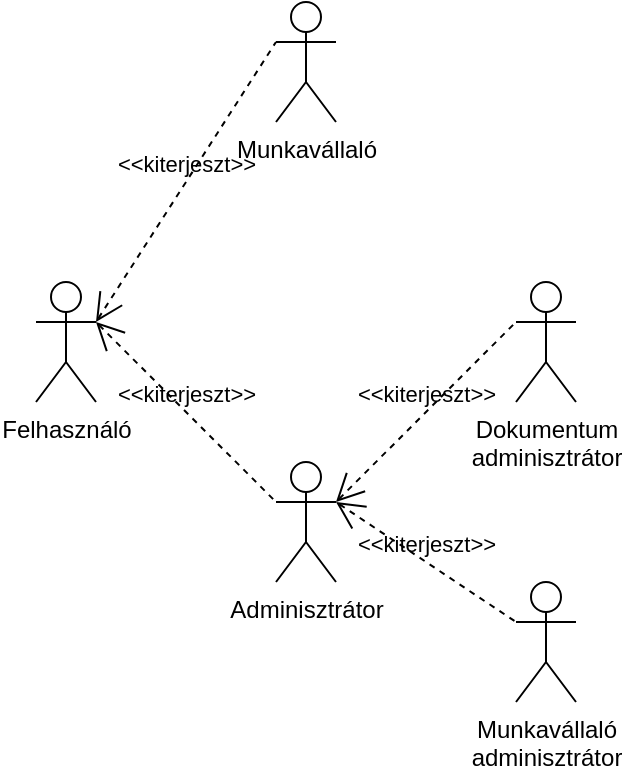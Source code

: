 <mxfile version="14.8.1" type="onedrive"><diagram id="YIMVpMWucBbDTy5D5afM" name="Page-1"><mxGraphModel dx="1422" dy="882" grid="1" gridSize="10" guides="1" tooltips="1" connect="1" arrows="1" fold="1" page="1" pageScale="1" pageWidth="827" pageHeight="1169" math="0" shadow="0"><root><mxCell id="0"/><mxCell id="1" parent="0"/><mxCell id="MG_Az7v57i2TDvMEjztc-1" value="Felhasználó" style="shape=umlActor;verticalLabelPosition=bottom;verticalAlign=top;html=1;outlineConnect=0;" vertex="1" parent="1"><mxGeometry x="70" y="180" width="30" height="60" as="geometry"/></mxCell><mxCell id="MG_Az7v57i2TDvMEjztc-3" value="Munkavállaló" style="shape=umlActor;verticalLabelPosition=bottom;verticalAlign=top;html=1;" vertex="1" parent="1"><mxGeometry x="190" y="40" width="30" height="60" as="geometry"/></mxCell><mxCell id="MG_Az7v57i2TDvMEjztc-4" value="Adminisztrátor" style="shape=umlActor;verticalLabelPosition=bottom;verticalAlign=top;html=1;" vertex="1" parent="1"><mxGeometry x="190" y="270" width="30" height="60" as="geometry"/></mxCell><mxCell id="MG_Az7v57i2TDvMEjztc-7" value="Dokumentum&lt;br&gt;adminisztrátor" style="shape=umlActor;verticalLabelPosition=bottom;verticalAlign=top;html=1;" vertex="1" parent="1"><mxGeometry x="310" y="180" width="30" height="60" as="geometry"/></mxCell><mxCell id="MG_Az7v57i2TDvMEjztc-8" value="Munkavállaló&lt;br&gt;adminisztrátor" style="shape=umlActor;verticalLabelPosition=bottom;verticalAlign=top;html=1;" vertex="1" parent="1"><mxGeometry x="310" y="330" width="30" height="60" as="geometry"/></mxCell><mxCell id="MG_Az7v57i2TDvMEjztc-16" value="&amp;lt;&amp;lt;kiterjeszt&amp;gt;&amp;gt;" style="edgeStyle=none;html=1;startArrow=open;endArrow=none;startSize=12;verticalAlign=bottom;dashed=1;labelBackgroundColor=none;exitX=1;exitY=0.333;exitDx=0;exitDy=0;exitPerimeter=0;entryX=0;entryY=0.333;entryDx=0;entryDy=0;entryPerimeter=0;" edge="1" parent="1" source="MG_Az7v57i2TDvMEjztc-1" target="MG_Az7v57i2TDvMEjztc-3"><mxGeometry width="160" relative="1" as="geometry"><mxPoint x="30" y="60" as="sourcePoint"/><mxPoint x="190" y="60" as="targetPoint"/></mxGeometry></mxCell><mxCell id="MG_Az7v57i2TDvMEjztc-17" value="&amp;lt;&amp;lt;kiterjeszt&amp;gt;&amp;gt;" style="edgeStyle=none;html=1;startArrow=open;endArrow=none;startSize=12;verticalAlign=bottom;dashed=1;labelBackgroundColor=none;entryX=0;entryY=0.333;entryDx=0;entryDy=0;entryPerimeter=0;" edge="1" parent="1" target="MG_Az7v57i2TDvMEjztc-4"><mxGeometry width="160" relative="1" as="geometry"><mxPoint x="100" y="200" as="sourcePoint"/><mxPoint x="170" y="300" as="targetPoint"/></mxGeometry></mxCell><mxCell id="MG_Az7v57i2TDvMEjztc-20" value="&amp;lt;&amp;lt;kiterjeszt&amp;gt;&amp;gt;" style="edgeStyle=none;html=1;startArrow=open;endArrow=none;startSize=12;verticalAlign=bottom;dashed=1;labelBackgroundColor=none;entryX=0;entryY=0.333;entryDx=0;entryDy=0;entryPerimeter=0;" edge="1" parent="1" target="MG_Az7v57i2TDvMEjztc-7"><mxGeometry width="160" relative="1" as="geometry"><mxPoint x="220" y="290" as="sourcePoint"/><mxPoint x="300" y="190" as="targetPoint"/></mxGeometry></mxCell><mxCell id="MG_Az7v57i2TDvMEjztc-21" value="&amp;lt;&amp;lt;kiterjeszt&amp;gt;&amp;gt;" style="edgeStyle=none;html=1;startArrow=open;endArrow=none;startSize=12;verticalAlign=bottom;dashed=1;labelBackgroundColor=none;exitX=1;exitY=0.333;exitDx=0;exitDy=0;exitPerimeter=0;entryX=0;entryY=0.333;entryDx=0;entryDy=0;entryPerimeter=0;" edge="1" parent="1" source="MG_Az7v57i2TDvMEjztc-4" target="MG_Az7v57i2TDvMEjztc-8"><mxGeometry width="160" relative="1" as="geometry"><mxPoint x="150" y="350" as="sourcePoint"/><mxPoint x="310" y="350" as="targetPoint"/></mxGeometry></mxCell></root></mxGraphModel></diagram></mxfile>